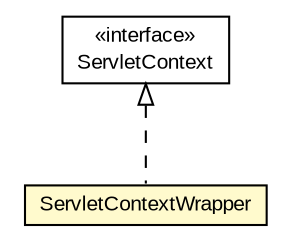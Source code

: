 #!/usr/local/bin/dot
#
# Class diagram 
# Generated by UMLGraph version R5_6-24-gf6e263 (http://www.umlgraph.org/)
#

digraph G {
	edge [fontname="arial",fontsize=10,labelfontname="arial",labelfontsize=10];
	node [fontname="arial",fontsize=10,shape=plaintext];
	nodesep=0.25;
	ranksep=0.5;
	// org.gservlet.ServletContextWrapper
	c2030 [label=<<table title="org.gservlet.ServletContextWrapper" border="0" cellborder="1" cellspacing="0" cellpadding="2" port="p" bgcolor="lemonChiffon" href="./ServletContextWrapper.html">
		<tr><td><table border="0" cellspacing="0" cellpadding="1">
<tr><td align="center" balign="center"> ServletContextWrapper </td></tr>
		</table></td></tr>
		</table>>, URL="./ServletContextWrapper.html", fontname="arial", fontcolor="black", fontsize=10.0];
	//org.gservlet.ServletContextWrapper implements jakarta.servlet.ServletContext
	c2075:p -> c2030:p [dir=back,arrowtail=empty,style=dashed];
	// jakarta.servlet.ServletContext
	c2075 [label=<<table title="jakarta.servlet.ServletContext" border="0" cellborder="1" cellspacing="0" cellpadding="2" port="p">
		<tr><td><table border="0" cellspacing="0" cellpadding="1">
<tr><td align="center" balign="center"> &#171;interface&#187; </td></tr>
<tr><td align="center" balign="center"> ServletContext </td></tr>
		</table></td></tr>
		</table>>, URL="null", fontname="arial", fontcolor="black", fontsize=10.0];
}

